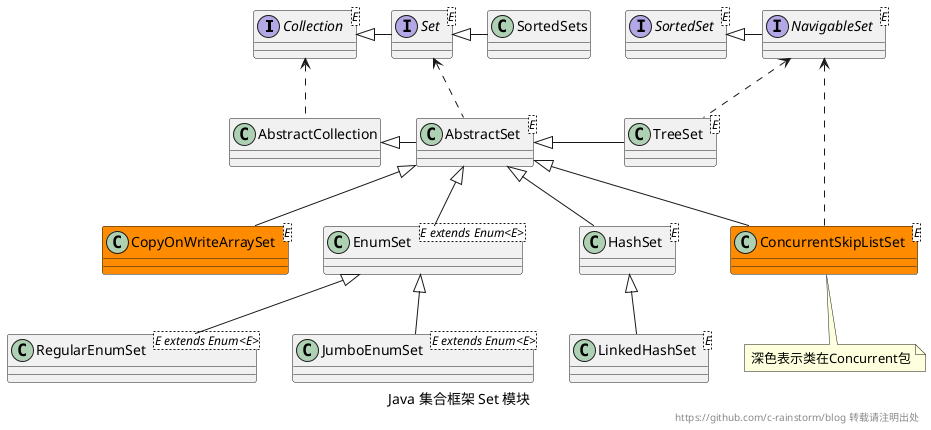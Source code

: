 @startuml java-collection-framework-set

interface Collection<E>
    interface Set<E>
    class AbstractSet<E>
        class CopyOnWriteArraySet<E> #Darkorange
        class EnumSet<E extends Enum<E>>
            class RegularEnumSet<E extends Enum<E>>
            class JumboEnumSet<E extends Enum<E>>
        class HashSet<E>
            class LinkedHashSet<E>
        interface SortedSet<E>
            interface NavigableSet<E>
                class TreeSet<E>
                class ConcurrentSkipListSet<E> #Darkorange


Collection <.. AbstractCollection
AbstractCollection <|- AbstractSet

Collection <|- Set
Set <.. AbstractSet

AbstractSet <|-- HashSet
HashSet <|-- LinkedHashSet

AbstractSet <|- TreeSet
Set <|- SortedSets
SortedSet <|- NavigableSet
NavigableSet <.. TreeSet

AbstractSet <|-- CopyOnWriteArraySet

AbstractSet <|-- ConcurrentSkipListSet
NavigableSet <.. ConcurrentSkipListSet

note bottom of ConcurrentSkipListSet
 深色表示类在Concurrent包
end note

AbstractSet <|-- EnumSet
EnumSet <|-- RegularEnumSet
EnumSet <|-- JumboEnumSet

caption Java 集合框架 Set 模块

right footer https://github.com/c-rainstorm/blog 转载请注明出处

@enduml
